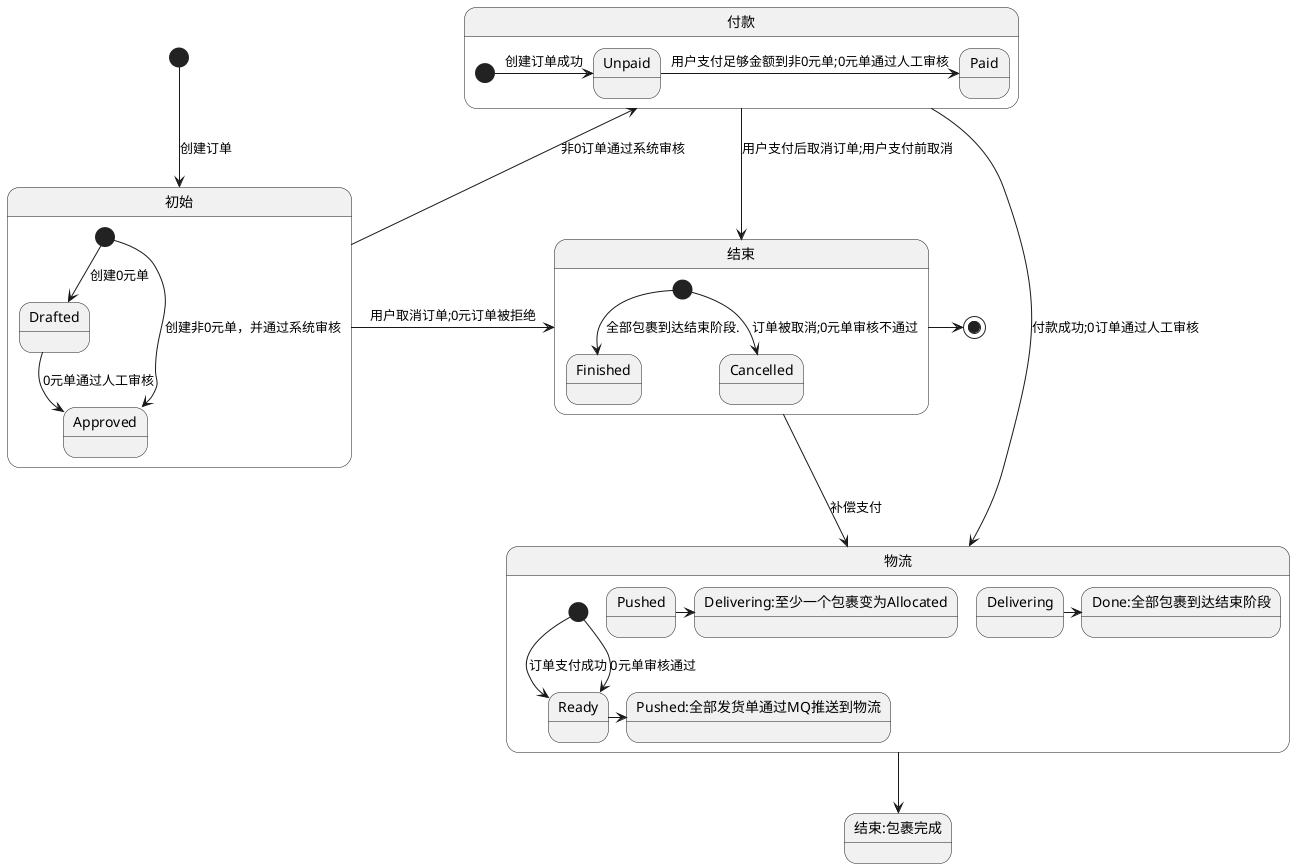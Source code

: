 @startuml

[*] --> 初始 :创建订单

初始 -right->结束 :用户取消订单;0元订单被拒绝

初始 -up-> 付款 :非0订单通过系统审核

付款 --> 物流: 付款成功;0订单通过人工审核

付款-->结束:用户支付后取消订单;用户支付前取消

物流 -->结束:包裹完成

结束-->物流: 补偿支付
结束-right->[*]

state 初始 {
  [*] --> Drafted : 创建0元单
  [*] --> Approved : 创建非0元单，并通过系统审核
  Drafted--> Approved  : 0元单通过人工审核
}
state 付款 {
    [*]-right->Unpaid :创建订单成功
    Unpaid-right->Paid:用户支付足够金额到非0元单;0元单通过人工审核
}

state 物流 {
    [*]-->Ready :订单支付成功
    [*]-->Ready :0元单审核通过

    Ready-right->Pushed:全部发货单通过MQ推送到物流
    Pushed-right->Delivering:至少一个包裹变为Allocated
    Delivering-right->Done:全部包裹到达结束阶段.
}

state 结束 {
    [*] --> Finished: 全部包裹到达结束阶段.
    [*]  -->Cancelled: 订单被取消;0元单审核不通过

}
@enduml